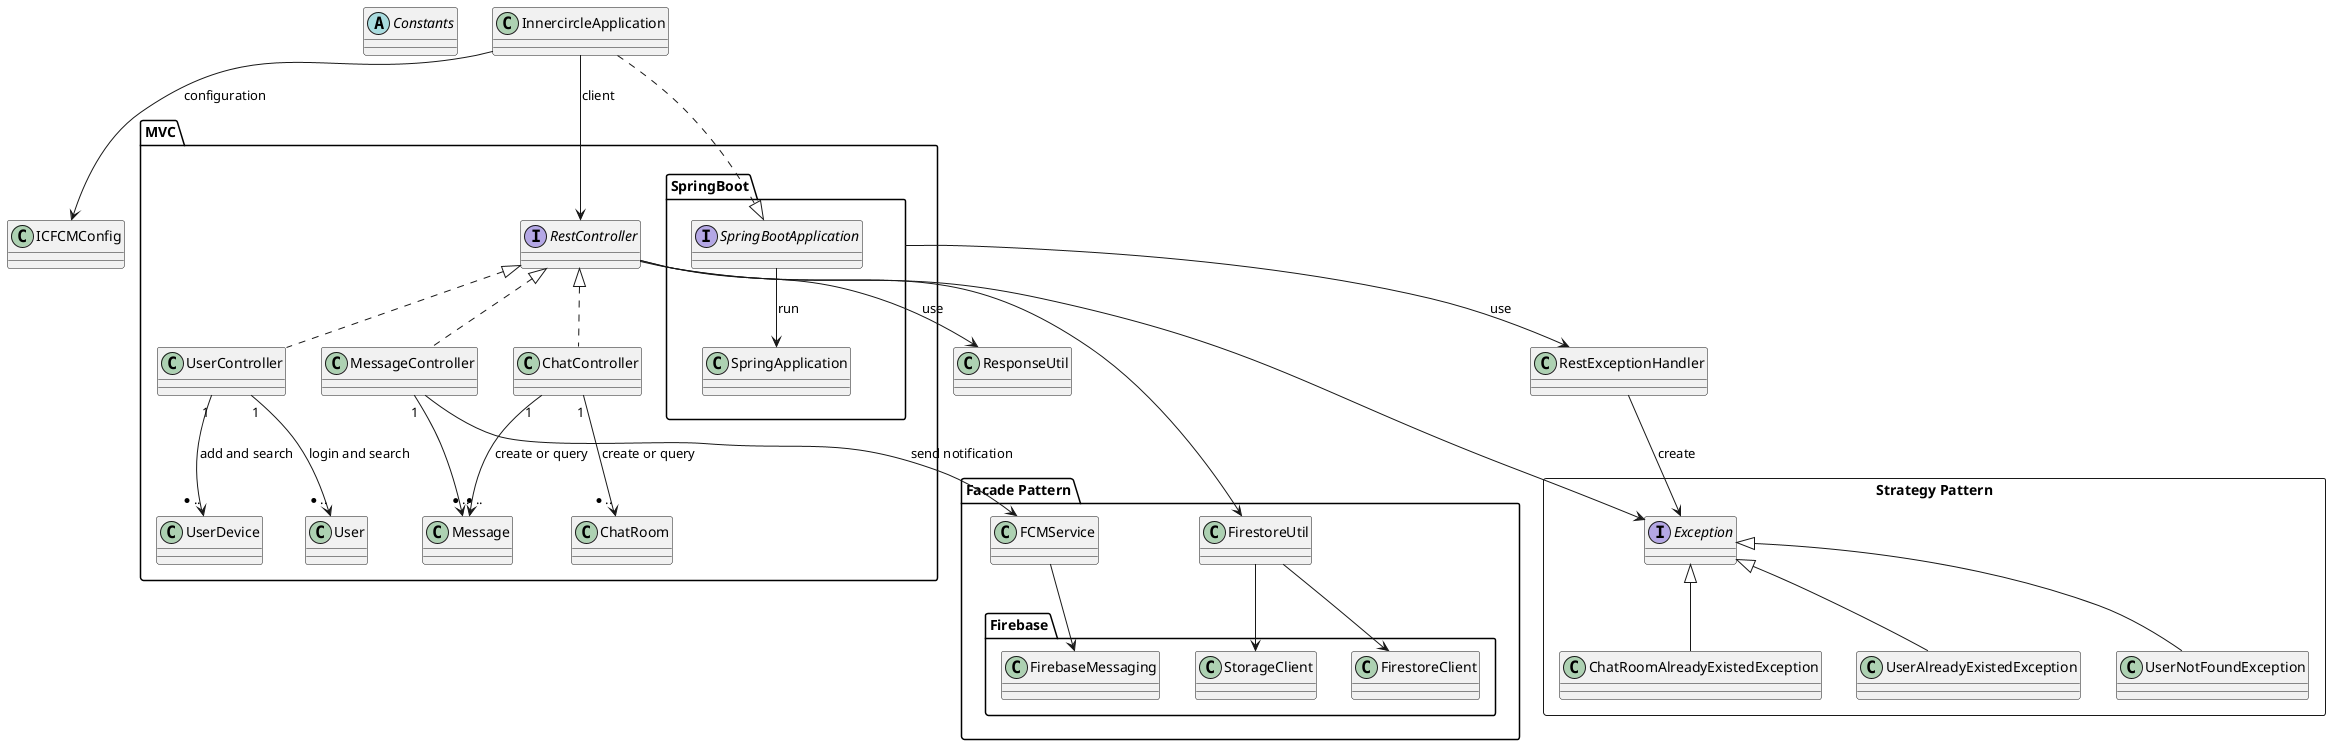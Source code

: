 @startuml

abstract class Constants
class ICFCMConfig
package "Facade Pattern" {
class FCMService
class FirestoreUtil
    package Firebase {
    class FirestoreClient
    class StorageClient
    class FirebaseMessaging
    }
}

package MVC {
    interface RestController
    class ChatController
    class MessageController
    class UserController
    class ChatRoom
    class Message
    class User
    class UserDevice
    package SpringBoot {
        interface SpringBootApplication
        class SpringApplication
    }
}

package "Strategy Pattern" <<Rectangle>> {
    interface Exception
    class ChatRoomAlreadyExistedException
    class UserAlreadyExistedException
    class UserNotFoundException
}

class ResponseUtil
class RestExceptionHandler
class InnercircleApplication

FirestoreUtil --> StorageClient
FirestoreUtil --> FirestoreClient
InnercircleApplication ..|> SpringBootApplication
SpringBootApplication --> SpringApplication: run
InnercircleApplication --> RestController : "client"
InnercircleApplication --> ICFCMConfig : configuration
RestController --> Exception
RestController --> FirestoreUtil
SpringBoot --> RestExceptionHandler : use
RestExceptionHandler --> Exception : create
MessageController "1" --> "*.." Message
UserController "1" --> "*.." User: login and search
UserController "1" --> "*.." UserDevice : add and search
ChatController "1" --> "*.." Message : "create or query"
ChatController "1" --> "*.." ChatRoom : "create or query"
MessageController --> FCMService : "send notification"
RestController --> ResponseUtil : use
Exception <|-- ChatRoomAlreadyExistedException
Exception <|-- UserAlreadyExistedException
Exception <|-- UserNotFoundException
RestController <|.. ChatController
RestController <|.. MessageController
RestController <|.. UserController
FCMService --> FirebaseMessaging

@enduml